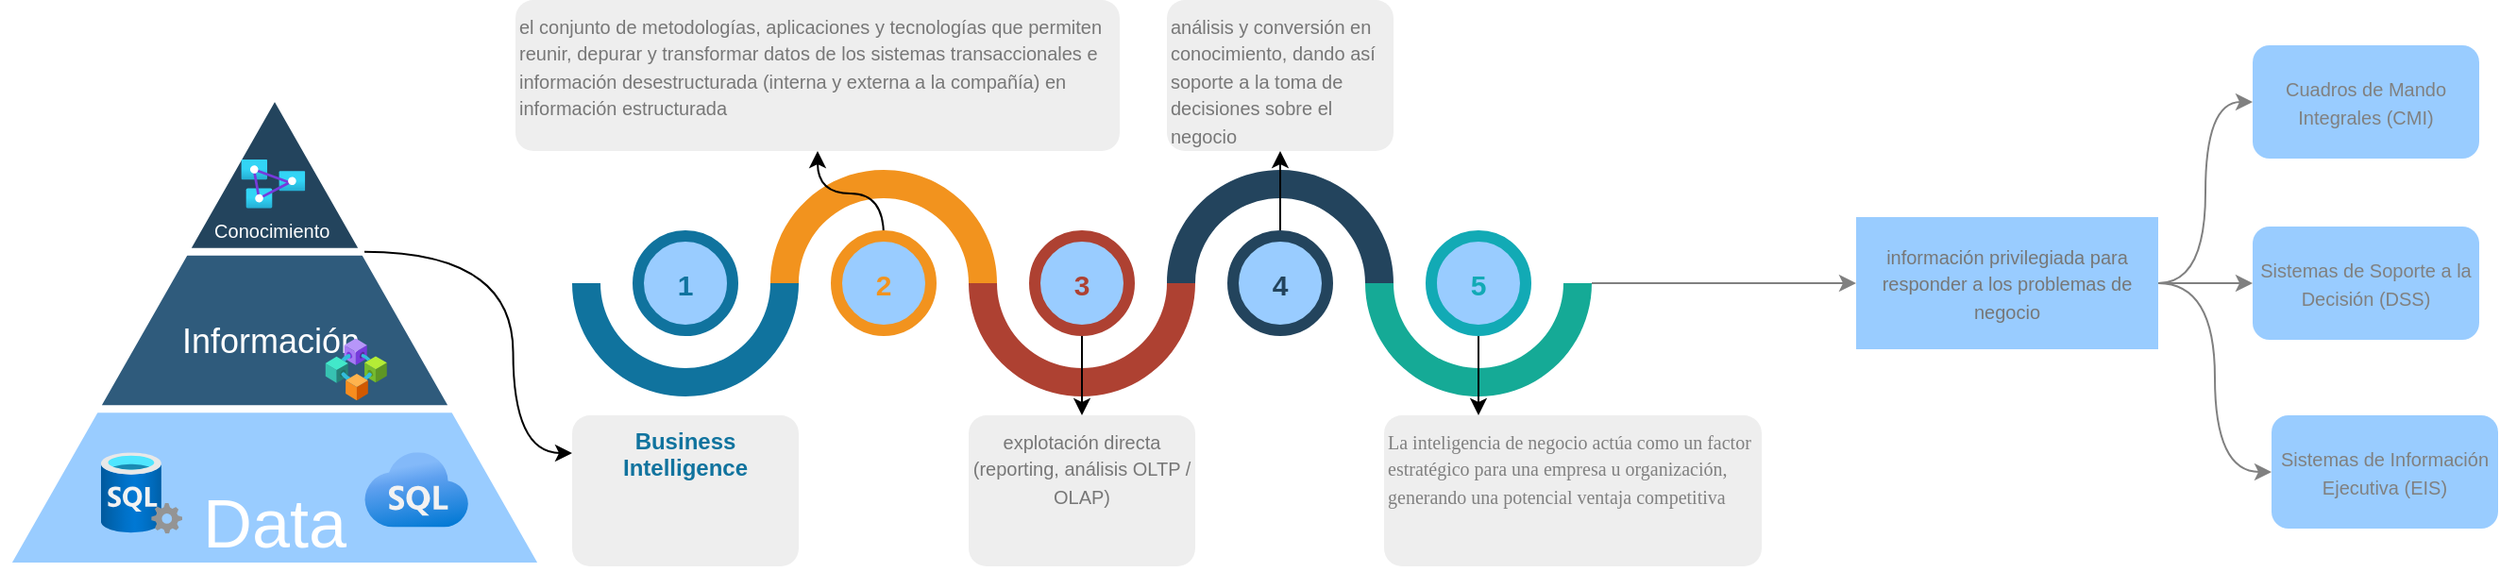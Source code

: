 <mxfile version="14.9.7" type="github">
  <diagram id="idzeipB2ZESW2gfNCK-s" name="Page-1">
    <mxGraphModel dx="1481" dy="376" grid="1" gridSize="10" guides="1" tooltips="1" connect="1" arrows="1" fold="1" page="1" pageScale="1" pageWidth="850" pageHeight="1100" math="0" shadow="0">
      <root>
        <mxCell id="0" />
        <mxCell id="1" parent="0" />
        <mxCell id="_9sOg1S1v-uvskMb3Ub2-10" value="" style="group" vertex="1" connectable="0" parent="1">
          <mxGeometry x="-130" y="650" width="285" height="250" as="geometry" />
        </mxCell>
        <mxCell id="_9sOg1S1v-uvskMb3Ub2-5" value="&lt;br&gt;&lt;br&gt;&lt;br&gt;&lt;br&gt;&lt;br&gt;&lt;br&gt;&lt;br&gt;&lt;br&gt;&lt;br&gt;&lt;br&gt;&lt;br&gt;&lt;br&gt;&lt;br&gt;&lt;br&gt;&lt;br&gt;&lt;br&gt;&lt;br&gt;&lt;font style=&quot;font-size: 36px&quot;&gt;Data&lt;/font&gt;" style="triangle;direction=north;html=1;strokeWidth=4;strokeColor=#ffffff;shadow=0;fontSize=10;fontColor=#FFFFFF;align=center;fontStyle=0;whiteSpace=wrap;spacing=10;fillColor=#99CCFF;" vertex="1" parent="_9sOg1S1v-uvskMb3Ub2-10">
          <mxGeometry width="285" height="250.0" as="geometry" />
        </mxCell>
        <mxCell id="_9sOg1S1v-uvskMb3Ub2-6" value="&lt;br&gt;&lt;br&gt;&lt;br&gt;&lt;br&gt;&lt;br&gt;&lt;br&gt;&lt;br&gt;&lt;br&gt;&lt;font style=&quot;font-size: 18px&quot;&gt;Información&amp;nbsp;&lt;/font&gt;" style="triangle;direction=north;html=1;strokeWidth=4;fillColor=#2F5B7C;strokeColor=#ffffff;shadow=0;fontSize=10;fontColor=#FFFFFF;align=center;fontStyle=0;whiteSpace=wrap;spacing=10;" vertex="1" parent="_9sOg1S1v-uvskMb3Ub2-10">
          <mxGeometry x="47.5" width="190.0" height="166.667" as="geometry" />
        </mxCell>
        <mxCell id="_9sOg1S1v-uvskMb3Ub2-7" value="&lt;br&gt;&lt;br&gt;&lt;br&gt;&lt;br&gt;&lt;br&gt;Conocimiento&amp;nbsp;" style="triangle;direction=north;html=1;strokeWidth=4;fillColor=#23445D;strokeColor=#ffffff;shadow=0;fontSize=10;fontColor=#FFFFFF;align=center;fontStyle=0;whiteSpace=wrap;spacing=10;" vertex="1" parent="_9sOg1S1v-uvskMb3Ub2-10">
          <mxGeometry x="95.0" width="95.0" height="83.333" as="geometry" />
        </mxCell>
        <mxCell id="_9sOg1S1v-uvskMb3Ub2-11" value="" style="aspect=fixed;html=1;points=[];align=center;image;fontSize=12;image=img/lib/azure2/databases/SQL_Server.svg;" vertex="1" parent="_9sOg1S1v-uvskMb3Ub2-10">
          <mxGeometry x="50.472" y="189.655" width="43.103" height="43.103" as="geometry" />
        </mxCell>
        <mxCell id="_9sOg1S1v-uvskMb3Ub2-12" value="" style="aspect=fixed;html=1;points=[];align=center;image;fontSize=12;image=img/lib/azure2/databases/Azure_SQL.svg;" vertex="1" parent="_9sOg1S1v-uvskMb3Ub2-10">
          <mxGeometry x="189.997" y="189.655" width="55.172" height="39.655" as="geometry" />
        </mxCell>
        <mxCell id="_9sOg1S1v-uvskMb3Ub2-13" value="" style="aspect=fixed;html=1;points=[];align=center;image;fontSize=12;image=img/lib/azure2/analytics/Analysis_Services.svg;fillColor=#99CCFF;" vertex="1" parent="_9sOg1S1v-uvskMb3Ub2-10">
          <mxGeometry x="124.688" y="34.483" width="33.948" height="25.862" as="geometry" />
        </mxCell>
        <mxCell id="_9sOg1S1v-uvskMb3Ub2-14" value="" style="aspect=fixed;html=1;points=[];align=center;image;fontSize=12;image=img/lib/azure2/blockchain/Consortium.svg;fillColor=#99CCFF;" vertex="1" parent="_9sOg1S1v-uvskMb3Ub2-10">
          <mxGeometry x="169.219" y="129.31" width="32.759" height="32.759" as="geometry" />
        </mxCell>
        <mxCell id="_9sOg1S1v-uvskMb3Ub2-47" value="" style="verticalLabelPosition=bottom;verticalAlign=top;html=1;shape=mxgraph.basic.partConcEllipse;startAngle=0.25;endAngle=0.75;arcWidth=0.25;fillColor=#10739E;strokeColor=none;" vertex="1" parent="1">
          <mxGeometry x="170" y="690" width="120" height="120" as="geometry" />
        </mxCell>
        <mxCell id="_9sOg1S1v-uvskMb3Ub2-48" value="" style="verticalLabelPosition=bottom;verticalAlign=top;html=1;shape=mxgraph.basic.partConcEllipse;startAngle=0.75;endAngle=0.25;arcWidth=0.25;fillColor=#F2931E;strokeColor=none;" vertex="1" parent="1">
          <mxGeometry x="275" y="690" width="120" height="120" as="geometry" />
        </mxCell>
        <mxCell id="_9sOg1S1v-uvskMb3Ub2-49" value="" style="verticalLabelPosition=bottom;verticalAlign=top;html=1;shape=mxgraph.basic.partConcEllipse;startAngle=0.25;endAngle=0.75;arcWidth=0.25;fillColor=#AE4132;strokeColor=none;" vertex="1" parent="1">
          <mxGeometry x="380" y="690" width="120" height="120" as="geometry" />
        </mxCell>
        <mxCell id="_9sOg1S1v-uvskMb3Ub2-50" value="" style="verticalLabelPosition=bottom;verticalAlign=top;html=1;shape=mxgraph.basic.partConcEllipse;startAngle=0.75;endAngle=0.25;arcWidth=0.25;fillColor=#23445D;strokeColor=none;" vertex="1" parent="1">
          <mxGeometry x="485" y="690" width="120" height="120" as="geometry" />
        </mxCell>
        <mxCell id="_9sOg1S1v-uvskMb3Ub2-83" style="edgeStyle=orthogonalEdgeStyle;curved=1;rounded=0;orthogonalLoop=1;jettySize=auto;html=1;entryX=0;entryY=0.5;entryDx=0;entryDy=0;strokeColor=#808080;" edge="1" parent="1" source="_9sOg1S1v-uvskMb3Ub2-51" target="_9sOg1S1v-uvskMb3Ub2-82">
          <mxGeometry relative="1" as="geometry" />
        </mxCell>
        <mxCell id="_9sOg1S1v-uvskMb3Ub2-51" value="" style="verticalLabelPosition=bottom;verticalAlign=top;html=1;shape=mxgraph.basic.partConcEllipse;startAngle=0.25;endAngle=0.75;arcWidth=0.25;fillColor=#15AA96;strokeColor=none;" vertex="1" parent="1">
          <mxGeometry x="590" y="690" width="120" height="120" as="geometry" />
        </mxCell>
        <mxCell id="_9sOg1S1v-uvskMb3Ub2-52" value="1" style="shape=ellipse;strokeWidth=6;strokeColor=#10739E;fontSize=15;html=0;fontStyle=1;fontColor=#10739E;fillColor=#99CCFF;" vertex="1" parent="1">
          <mxGeometry x="205" y="725" width="50" height="50" as="geometry" />
        </mxCell>
        <mxCell id="_9sOg1S1v-uvskMb3Ub2-62" style="edgeStyle=orthogonalEdgeStyle;rounded=0;orthogonalLoop=1;jettySize=auto;html=1;curved=1;" edge="1" parent="1" source="_9sOg1S1v-uvskMb3Ub2-53" target="_9sOg1S1v-uvskMb3Ub2-58">
          <mxGeometry relative="1" as="geometry" />
        </mxCell>
        <mxCell id="_9sOg1S1v-uvskMb3Ub2-53" value="2" style="shape=ellipse;strokeWidth=6;strokeColor=#F2931E;fontSize=15;html=0;fontStyle=1;fontColor=#F2931E;fillColor=#99CCFF;" vertex="1" parent="1">
          <mxGeometry x="310" y="725" width="50" height="50" as="geometry" />
        </mxCell>
        <mxCell id="_9sOg1S1v-uvskMb3Ub2-64" style="edgeStyle=orthogonalEdgeStyle;rounded=0;orthogonalLoop=1;jettySize=auto;html=1;curved=1;" edge="1" parent="1" source="_9sOg1S1v-uvskMb3Ub2-54" target="_9sOg1S1v-uvskMb3Ub2-59">
          <mxGeometry relative="1" as="geometry" />
        </mxCell>
        <mxCell id="_9sOg1S1v-uvskMb3Ub2-54" value="3" style="shape=ellipse;strokeWidth=6;strokeColor=#AE4132;fontSize=15;html=0;fontStyle=1;fontColor=#AE4132;fillColor=#99CCFF;" vertex="1" parent="1">
          <mxGeometry x="415" y="725" width="50" height="50" as="geometry" />
        </mxCell>
        <mxCell id="_9sOg1S1v-uvskMb3Ub2-63" style="edgeStyle=orthogonalEdgeStyle;rounded=0;orthogonalLoop=1;jettySize=auto;html=1;entryX=0.5;entryY=1;entryDx=0;entryDy=0;" edge="1" parent="1" source="_9sOg1S1v-uvskMb3Ub2-55" target="_9sOg1S1v-uvskMb3Ub2-60">
          <mxGeometry relative="1" as="geometry" />
        </mxCell>
        <mxCell id="_9sOg1S1v-uvskMb3Ub2-55" value="4" style="shape=ellipse;strokeWidth=6;strokeColor=#23445D;fontSize=15;html=0;fontStyle=1;fontColor=#23445D;fillColor=#99CCFF;" vertex="1" parent="1">
          <mxGeometry x="520" y="725" width="50" height="50" as="geometry" />
        </mxCell>
        <mxCell id="_9sOg1S1v-uvskMb3Ub2-65" style="edgeStyle=orthogonalEdgeStyle;rounded=0;orthogonalLoop=1;jettySize=auto;html=1;exitX=0.5;exitY=1;exitDx=0;exitDy=0;entryX=0.25;entryY=0;entryDx=0;entryDy=0;" edge="1" parent="1" source="_9sOg1S1v-uvskMb3Ub2-56" target="_9sOg1S1v-uvskMb3Ub2-61">
          <mxGeometry relative="1" as="geometry" />
        </mxCell>
        <mxCell id="_9sOg1S1v-uvskMb3Ub2-56" value="5" style="shape=ellipse;strokeWidth=6;strokeColor=#12AAB5;fontSize=15;html=0;fontStyle=1;fontColor=#12AAB5;fillColor=#99CCFF;" vertex="1" parent="1">
          <mxGeometry x="625" y="725" width="50" height="50" as="geometry" />
        </mxCell>
        <mxCell id="_9sOg1S1v-uvskMb3Ub2-57" value="&lt;font color=&quot;#10739e&quot;&gt;&lt;b&gt;Business Intelligence&lt;/b&gt;&lt;/font&gt;" style="rounded=1;strokeColor=none;fillColor=#EEEEEE;align=center;arcSize=12;verticalAlign=top;whiteSpace=wrap;html=1;fontSize=12;" vertex="1" parent="1">
          <mxGeometry x="170" y="820" width="120" height="80" as="geometry" />
        </mxCell>
        <mxCell id="_9sOg1S1v-uvskMb3Ub2-58" value="&lt;div&gt;&lt;font color=&quot;#777777&quot; face=&quot;verdana, arial&quot;&gt;&lt;span style=&quot;font-size: 10px&quot;&gt;el conjunto de metodologías, aplicaciones y tecnologías que permiten reunir, depurar y transformar datos de los sistemas transaccionales e información desestructurada (interna y externa a la compañía) en información estructurada&lt;/span&gt;&lt;/font&gt;&lt;/div&gt;" style="rounded=1;strokeColor=none;fillColor=#EEEEEE;align=left;arcSize=12;verticalAlign=top;whiteSpace=wrap;html=1;fontSize=12;" vertex="1" parent="1">
          <mxGeometry x="140" y="600" width="320" height="80" as="geometry" />
        </mxCell>
        <mxCell id="_9sOg1S1v-uvskMb3Ub2-59" value="&lt;span style=&quot;color: rgb(119 , 119 , 119) ; font-family: &amp;#34;verdana&amp;#34; , &amp;#34;arial&amp;#34; ; text-align: justify&quot;&gt;&lt;font style=&quot;font-size: 10px&quot;&gt;explotación directa (reporting, análisis OLTP / OLAP)&lt;/font&gt;&lt;/span&gt;" style="rounded=1;strokeColor=none;fillColor=#EEEEEE;align=center;arcSize=12;verticalAlign=top;whiteSpace=wrap;html=1;fontSize=12;" vertex="1" parent="1">
          <mxGeometry x="380" y="820" width="120" height="80" as="geometry" />
        </mxCell>
        <mxCell id="_9sOg1S1v-uvskMb3Ub2-60" value="&lt;span style=&quot;color: rgb(119 , 119 , 119) ; font-family: &amp;#34;verdana&amp;#34; , &amp;#34;arial&amp;#34;&quot;&gt;&lt;font style=&quot;font-size: 10px&quot;&gt;análisis y conversión en conocimiento, dando así soporte a la toma de decisiones sobre el negocio&lt;/font&gt;&lt;/span&gt;" style="rounded=1;strokeColor=none;fillColor=#EEEEEE;align=left;arcSize=12;verticalAlign=top;whiteSpace=wrap;html=1;fontSize=12;" vertex="1" parent="1">
          <mxGeometry x="485" y="600" width="120" height="80" as="geometry" />
        </mxCell>
        <mxCell id="_9sOg1S1v-uvskMb3Ub2-61" value="&lt;font color=&quot;#808080&quot; style=&quot;font-size: 10px&quot; face=&quot;Verdana&quot;&gt;La inteligencia de negocio actúa como un factor estratégico para una empresa u organización, generando una potencial ventaja competitiva&lt;/font&gt;" style="rounded=1;strokeColor=none;fillColor=#EEEEEE;align=left;arcSize=12;verticalAlign=top;whiteSpace=wrap;html=1;fontSize=12;" vertex="1" parent="1">
          <mxGeometry x="600" y="820" width="200" height="80" as="geometry" />
        </mxCell>
        <mxCell id="_9sOg1S1v-uvskMb3Ub2-81" style="edgeStyle=orthogonalEdgeStyle;rounded=0;orthogonalLoop=1;jettySize=auto;html=1;entryX=0;entryY=0.25;entryDx=0;entryDy=0;curved=1;" edge="1" parent="1" source="_9sOg1S1v-uvskMb3Ub2-6" target="_9sOg1S1v-uvskMb3Ub2-57">
          <mxGeometry relative="1" as="geometry" />
        </mxCell>
        <mxCell id="_9sOg1S1v-uvskMb3Ub2-85" style="edgeStyle=orthogonalEdgeStyle;curved=1;rounded=0;orthogonalLoop=1;jettySize=auto;html=1;entryX=0;entryY=0.5;entryDx=0;entryDy=0;strokeColor=#808080;" edge="1" parent="1" source="_9sOg1S1v-uvskMb3Ub2-82" target="_9sOg1S1v-uvskMb3Ub2-84">
          <mxGeometry relative="1" as="geometry" />
        </mxCell>
        <mxCell id="_9sOg1S1v-uvskMb3Ub2-88" style="edgeStyle=orthogonalEdgeStyle;curved=1;rounded=0;orthogonalLoop=1;jettySize=auto;html=1;entryX=0;entryY=0.5;entryDx=0;entryDy=0;strokeColor=#808080;" edge="1" parent="1" source="_9sOg1S1v-uvskMb3Ub2-82" target="_9sOg1S1v-uvskMb3Ub2-86">
          <mxGeometry relative="1" as="geometry" />
        </mxCell>
        <mxCell id="_9sOg1S1v-uvskMb3Ub2-89" style="edgeStyle=orthogonalEdgeStyle;curved=1;rounded=0;orthogonalLoop=1;jettySize=auto;html=1;entryX=0;entryY=0.5;entryDx=0;entryDy=0;strokeColor=#808080;" edge="1" parent="1" source="_9sOg1S1v-uvskMb3Ub2-82" target="_9sOg1S1v-uvskMb3Ub2-87">
          <mxGeometry relative="1" as="geometry" />
        </mxCell>
        <mxCell id="_9sOg1S1v-uvskMb3Ub2-82" value="&lt;div&gt;&lt;span style=&quot;color: rgb(119 , 119 , 119) ; font-family: &amp;#34;verdana&amp;#34; , &amp;#34;arial&amp;#34;&quot;&gt;&lt;font style=&quot;font-size: 10px&quot;&gt;información privilegiada para responder a los problemas de negocio&lt;/font&gt;&lt;/span&gt;&lt;/div&gt;" style="rounded=0;whiteSpace=wrap;html=1;fillColor=#99CCFF;strokeColor=none;align=center;" vertex="1" parent="1">
          <mxGeometry x="850" y="715" width="160" height="70" as="geometry" />
        </mxCell>
        <mxCell id="_9sOg1S1v-uvskMb3Ub2-84" value="&lt;font color=&quot;#808080&quot;&gt;&lt;span style=&quot;font-size: 10px&quot;&gt;Cuadros de Mando Integrales (CMI)&lt;/span&gt;&lt;/font&gt;" style="rounded=1;whiteSpace=wrap;html=1;fillColor=#99CCFF;strokeColor=none;" vertex="1" parent="1">
          <mxGeometry x="1060" y="624" width="120" height="60" as="geometry" />
        </mxCell>
        <mxCell id="_9sOg1S1v-uvskMb3Ub2-86" value="&lt;font color=&quot;#808080&quot;&gt;&lt;span style=&quot;font-size: 10px&quot;&gt;Sistemas de Soporte a la Decisión (DSS)&lt;/span&gt;&lt;/font&gt;" style="rounded=1;whiteSpace=wrap;html=1;fillColor=#99CCFF;strokeColor=none;" vertex="1" parent="1">
          <mxGeometry x="1060" y="720" width="120" height="60" as="geometry" />
        </mxCell>
        <mxCell id="_9sOg1S1v-uvskMb3Ub2-87" value="&lt;font color=&quot;#808080&quot;&gt;&lt;span style=&quot;font-size: 10px&quot;&gt;Sistemas de Información Ejecutiva (EIS)&lt;/span&gt;&lt;/font&gt;" style="rounded=1;whiteSpace=wrap;html=1;fillColor=#99CCFF;strokeColor=none;" vertex="1" parent="1">
          <mxGeometry x="1070" y="820" width="120" height="60" as="geometry" />
        </mxCell>
      </root>
    </mxGraphModel>
  </diagram>
</mxfile>
